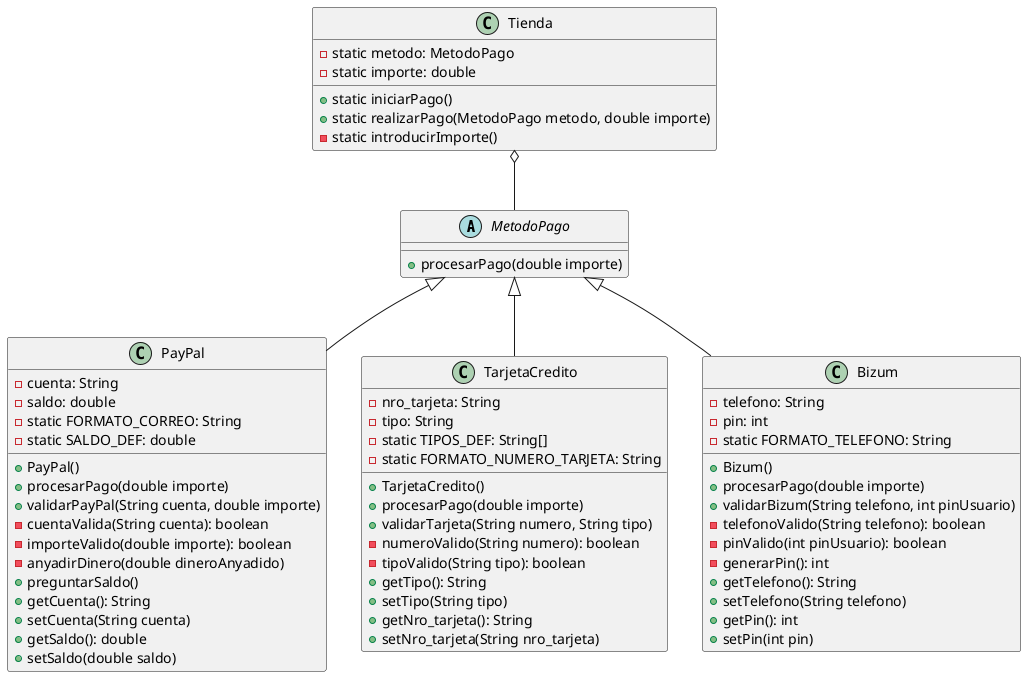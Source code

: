 @startuml

abstract class MetodoPago {
    + procesarPago(double importe)
}

class PayPal {
    - cuenta: String
    - saldo: double
    - static FORMATO_CORREO: String
    - static SALDO_DEF: double
    + PayPal()
    + procesarPago(double importe)
    + validarPayPal(String cuenta, double importe)
    - cuentaValida(String cuenta): boolean
    - importeValido(double importe): boolean
    - anyadirDinero(double dineroAnyadido)
    + preguntarSaldo()
    + getCuenta(): String
    + setCuenta(String cuenta)
    + getSaldo(): double
    + setSaldo(double saldo)
}

class TarjetaCredito {
    - nro_tarjeta: String
    - tipo: String
    - static TIPOS_DEF: String[]
    - static FORMATO_NUMERO_TARJETA: String
    + TarjetaCredito()
    + procesarPago(double importe)
    + validarTarjeta(String numero, String tipo)
    - numeroValido(String numero): boolean
    - tipoValido(String tipo): boolean
    + getTipo(): String
    + setTipo(String tipo)
    + getNro_tarjeta(): String
    + setNro_tarjeta(String nro_tarjeta)
}

class Bizum {
    - telefono: String
    - pin: int
    - static FORMATO_TELEFONO: String
    + Bizum()
    + procesarPago(double importe)
    + validarBizum(String telefono, int pinUsuario)
    - telefonoValido(String telefono): boolean
    - pinValido(int pinUsuario): boolean
    - generarPin(): int
    + getTelefono(): String
    + setTelefono(String telefono)
    + getPin(): int
    + setPin(int pin)
}

class Tienda {
    - static metodo: MetodoPago
    - static importe: double
    + static iniciarPago()
    + static realizarPago(MetodoPago metodo, double importe)
    - static introducirImporte()
}

MetodoPago <|-- PayPal
MetodoPago <|-- TarjetaCredito
MetodoPago <|-- Bizum

Tienda o-- MetodoPago

@enduml
